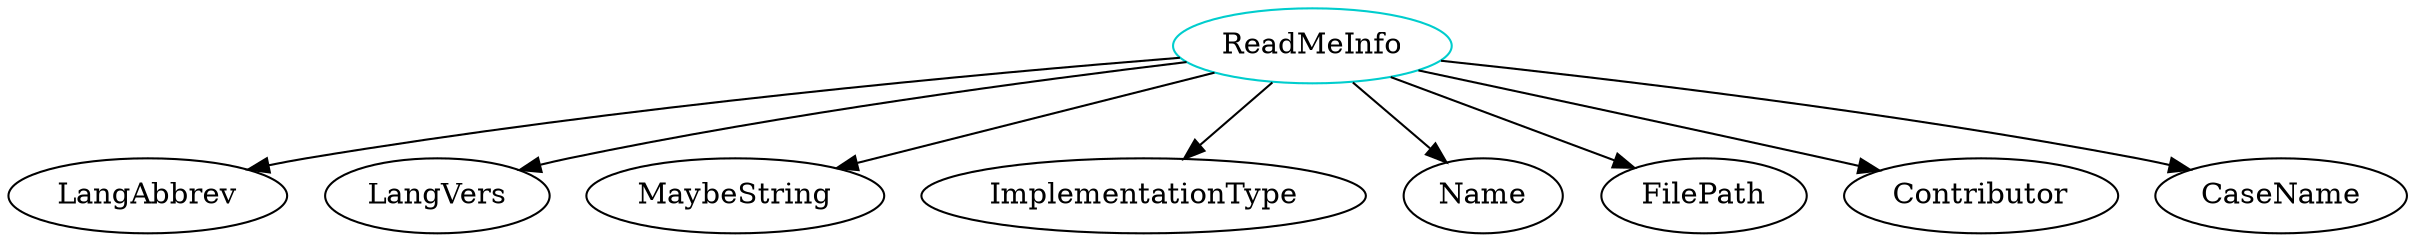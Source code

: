 digraph readmeinfo{
ReadMeInfo -> LangAbbrev;
ReadMeInfo -> LangVers;
ReadMeInfo -> MaybeString;
ReadMeInfo -> ImplementationType;
ReadMeInfo -> Name;
ReadMeInfo -> FilePath;
ReadMeInfo -> Contributor;
ReadMeInfo -> CaseName;
ReadMeInfo	[shape=oval, color=cyan3, label="ReadMeInfo"];
}

